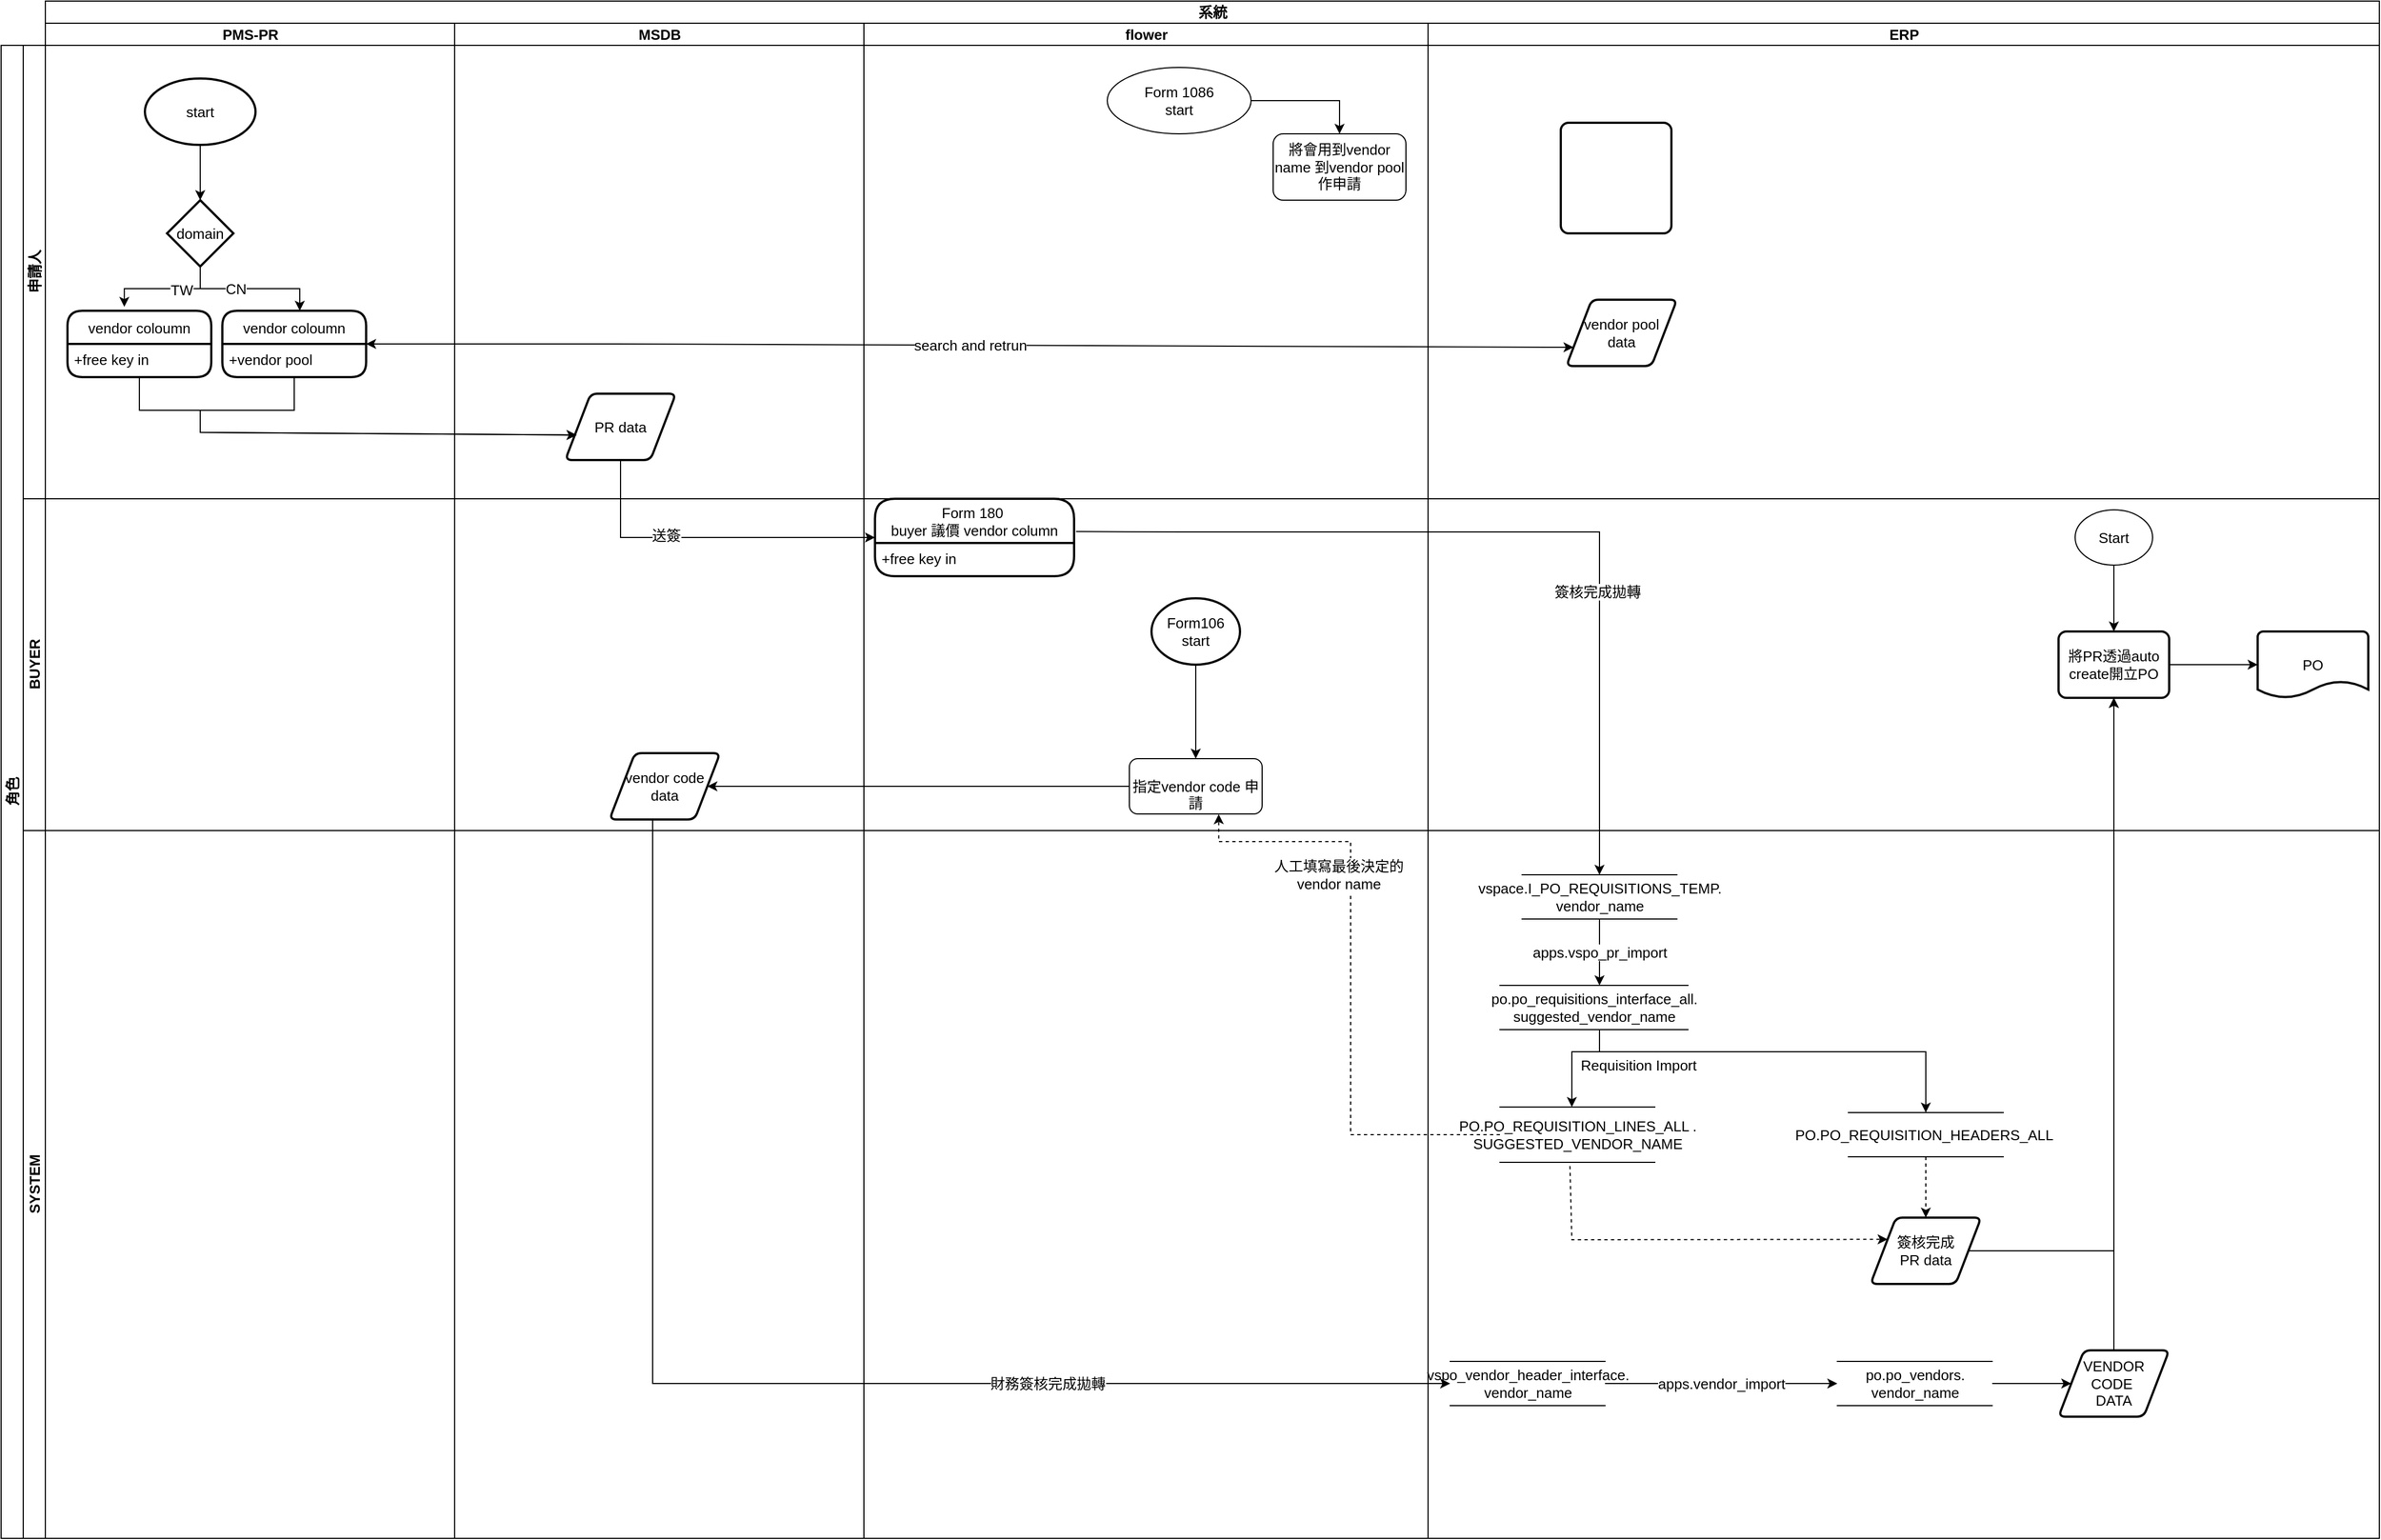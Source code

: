 <mxfile version="20.8.13" type="github" pages="2">
  <diagram name="泳道" id="74e2e168-ea6b-b213-b513-2b3c1d86103e">
    <mxGraphModel dx="1147" dy="611" grid="1" gridSize="10" guides="1" tooltips="1" connect="1" arrows="1" fold="1" page="1" pageScale="1" pageWidth="1100" pageHeight="850" background="none" math="0" shadow="0">
      <root>
        <mxCell id="0" />
        <mxCell id="1" parent="0" />
        <mxCell id="77e6c97f196da883-1" value="系統" style="swimlane;html=1;childLayout=stackLayout;startSize=20;rounded=0;shadow=0;labelBackgroundColor=none;strokeWidth=1;fontFamily=Verdana;fontSize=13;align=center;" parent="1" vertex="1">
          <mxGeometry x="70" y="40" width="2110" height="1390" as="geometry" />
        </mxCell>
        <mxCell id="77e6c97f196da883-2" value="PMS-PR" style="swimlane;html=1;startSize=20;fontSize=13;" parent="77e6c97f196da883-1" vertex="1">
          <mxGeometry y="20" width="370" height="1370" as="geometry" />
        </mxCell>
        <mxCell id="l3MCz5efM6AO9_rTB8cb-34" value="" style="edgeStyle=orthogonalEdgeStyle;rounded=0;orthogonalLoop=1;jettySize=auto;html=1;fontSize=13;" parent="77e6c97f196da883-2" source="l3MCz5efM6AO9_rTB8cb-28" target="l3MCz5efM6AO9_rTB8cb-31" edge="1">
          <mxGeometry relative="1" as="geometry" />
        </mxCell>
        <mxCell id="l3MCz5efM6AO9_rTB8cb-28" value="start" style="strokeWidth=2;html=1;shape=mxgraph.flowchart.start_1;whiteSpace=wrap;fontSize=13;" parent="77e6c97f196da883-2" vertex="1">
          <mxGeometry x="90" y="50" width="100" height="60" as="geometry" />
        </mxCell>
        <mxCell id="l3MCz5efM6AO9_rTB8cb-31" value="domain" style="strokeWidth=2;html=1;shape=mxgraph.flowchart.decision;whiteSpace=wrap;fontSize=13;" parent="77e6c97f196da883-2" vertex="1">
          <mxGeometry x="110" y="160" width="60" height="60" as="geometry" />
        </mxCell>
        <mxCell id="l3MCz5efM6AO9_rTB8cb-37" value="" style="endArrow=classic;html=1;rounded=0;exitX=0.5;exitY=1;exitDx=0;exitDy=0;exitPerimeter=0;fontSize=13;" parent="77e6c97f196da883-2" source="l3MCz5efM6AO9_rTB8cb-31" edge="1">
          <mxGeometry width="50" height="50" relative="1" as="geometry">
            <mxPoint x="640" y="330" as="sourcePoint" />
            <mxPoint x="230" y="260" as="targetPoint" />
            <Array as="points">
              <mxPoint x="140" y="240" />
              <mxPoint x="230" y="240" />
            </Array>
          </mxGeometry>
        </mxCell>
        <mxCell id="l3MCz5efM6AO9_rTB8cb-38" value="CN" style="edgeLabel;html=1;align=center;verticalAlign=middle;resizable=0;points=[];fontSize=13;" parent="l3MCz5efM6AO9_rTB8cb-37" vertex="1" connectable="0">
          <mxGeometry x="-0.2" relative="1" as="geometry">
            <mxPoint as="offset" />
          </mxGeometry>
        </mxCell>
        <mxCell id="77e6c97f196da883-3" value="MSDB" style="swimlane;html=1;startSize=20;fontSize=13;" parent="77e6c97f196da883-1" vertex="1">
          <mxGeometry x="370" y="20" width="370" height="1370" as="geometry" />
        </mxCell>
        <mxCell id="77e6c97f196da883-5" value="flower" style="swimlane;html=1;startSize=20;fontSize=13;" parent="77e6c97f196da883-1" vertex="1">
          <mxGeometry x="740" y="20" width="510" height="1370" as="geometry" />
        </mxCell>
        <mxCell id="l3MCz5efM6AO9_rTB8cb-53" value="角色" style="swimlane;childLayout=stackLayout;resizeParent=1;resizeParentMax=0;horizontal=0;startSize=20;horizontalStack=0;html=1;fontSize=13;" parent="1" vertex="1">
          <mxGeometry x="30" y="80" width="2150" height="1350" as="geometry" />
        </mxCell>
        <mxCell id="l3MCz5efM6AO9_rTB8cb-54" value="申請人" style="swimlane;startSize=20;horizontal=0;html=1;fontSize=13;" parent="l3MCz5efM6AO9_rTB8cb-53" vertex="1">
          <mxGeometry x="20" width="2130" height="410" as="geometry" />
        </mxCell>
        <mxCell id="l3MCz5efM6AO9_rTB8cb-59" value="vendor coloumn" style="swimlane;childLayout=stackLayout;horizontal=1;startSize=30;horizontalStack=0;rounded=1;fontSize=13;fontStyle=0;strokeWidth=2;resizeParent=0;resizeLast=1;shadow=0;dashed=0;align=center;" parent="l3MCz5efM6AO9_rTB8cb-54" vertex="1">
          <mxGeometry x="40" y="240" width="130" height="60" as="geometry" />
        </mxCell>
        <mxCell id="l3MCz5efM6AO9_rTB8cb-60" value="+free key in" style="align=left;strokeColor=none;fillColor=none;spacingLeft=4;fontSize=13;verticalAlign=top;resizable=0;rotatable=0;part=1;" parent="l3MCz5efM6AO9_rTB8cb-59" vertex="1">
          <mxGeometry y="30" width="130" height="30" as="geometry" />
        </mxCell>
        <mxCell id="l3MCz5efM6AO9_rTB8cb-62" value="vendor coloumn" style="swimlane;childLayout=stackLayout;horizontal=1;startSize=30;horizontalStack=0;rounded=1;fontSize=13;fontStyle=0;strokeWidth=2;resizeParent=0;resizeLast=1;shadow=0;dashed=0;align=center;" parent="l3MCz5efM6AO9_rTB8cb-54" vertex="1">
          <mxGeometry x="180" y="240" width="130" height="60" as="geometry">
            <mxRectangle x="180" y="240" width="140" height="30" as="alternateBounds" />
          </mxGeometry>
        </mxCell>
        <mxCell id="l3MCz5efM6AO9_rTB8cb-63" value="+vendor pool" style="align=left;strokeColor=none;fillColor=none;spacingLeft=4;fontSize=13;verticalAlign=top;resizable=0;rotatable=0;part=1;" parent="l3MCz5efM6AO9_rTB8cb-62" vertex="1">
          <mxGeometry y="30" width="130" height="30" as="geometry" />
        </mxCell>
        <mxCell id="qAhWlhqfdEPMAs1lIDXD-102" value="Form 1086&lt;br style=&quot;font-size: 13px;&quot;&gt;start" style="ellipse;whiteSpace=wrap;html=1;fontSize=13;" vertex="1" parent="l3MCz5efM6AO9_rTB8cb-54">
          <mxGeometry x="980" y="20" width="130" height="60" as="geometry" />
        </mxCell>
        <mxCell id="qAhWlhqfdEPMAs1lIDXD-111" value="" style="endArrow=classic;html=1;rounded=0;fontSize=13;" edge="1" parent="l3MCz5efM6AO9_rTB8cb-54" source="qAhWlhqfdEPMAs1lIDXD-102" target="qAhWlhqfdEPMAs1lIDXD-115">
          <mxGeometry width="50" height="50" relative="1" as="geometry">
            <mxPoint x="1180" y="60" as="sourcePoint" />
            <mxPoint x="870" y="90" as="targetPoint" />
            <Array as="points">
              <mxPoint x="1190" y="50" />
            </Array>
          </mxGeometry>
        </mxCell>
        <mxCell id="l3MCz5efM6AO9_rTB8cb-18" value="PR data" style="shape=parallelogram;html=1;strokeWidth=2;perimeter=parallelogramPerimeter;whiteSpace=wrap;rounded=1;arcSize=12;size=0.23;fontSize=13;" parent="l3MCz5efM6AO9_rTB8cb-54" vertex="1">
          <mxGeometry x="490" y="315" width="100" height="60" as="geometry" />
        </mxCell>
        <mxCell id="l3MCz5efM6AO9_rTB8cb-19" value="" style="endArrow=classic;html=1;rounded=0;exitX=0.5;exitY=1;exitDx=0;exitDy=0;entryX=0.103;entryY=0.623;entryDx=0;entryDy=0;entryPerimeter=0;fontSize=13;" parent="l3MCz5efM6AO9_rTB8cb-54" source="l3MCz5efM6AO9_rTB8cb-60" target="l3MCz5efM6AO9_rTB8cb-18" edge="1">
          <mxGeometry width="50" height="50" relative="1" as="geometry">
            <mxPoint x="80" y="340" as="sourcePoint" />
            <mxPoint x="470" y="350" as="targetPoint" />
            <Array as="points">
              <mxPoint x="105" y="330" />
              <mxPoint x="160" y="330" />
              <mxPoint x="160" y="350" />
            </Array>
          </mxGeometry>
        </mxCell>
        <mxCell id="l3MCz5efM6AO9_rTB8cb-20" value="" style="endArrow=classic;html=1;rounded=0;exitX=0.5;exitY=1;exitDx=0;exitDy=0;entryX=0.103;entryY=0.623;entryDx=0;entryDy=0;entryPerimeter=0;fontSize=13;" parent="l3MCz5efM6AO9_rTB8cb-54" source="l3MCz5efM6AO9_rTB8cb-63" target="l3MCz5efM6AO9_rTB8cb-18" edge="1">
          <mxGeometry width="50" height="50" relative="1" as="geometry">
            <mxPoint x="270" y="320" as="sourcePoint" />
            <mxPoint x="470" y="350" as="targetPoint" />
            <Array as="points">
              <mxPoint x="245" y="330" />
              <mxPoint x="160" y="330" />
              <mxPoint x="160" y="350" />
            </Array>
          </mxGeometry>
        </mxCell>
        <mxCell id="qAhWlhqfdEPMAs1lIDXD-115" value="將會用到vendor name 到vendor pool作申請" style="rounded=1;whiteSpace=wrap;html=1;fontSize=13;" vertex="1" parent="l3MCz5efM6AO9_rTB8cb-54">
          <mxGeometry x="1130" y="80" width="120" height="60" as="geometry" />
        </mxCell>
        <mxCell id="l3MCz5efM6AO9_rTB8cb-55" value="BUYER" style="swimlane;startSize=20;horizontal=0;html=1;fontSize=13;" parent="l3MCz5efM6AO9_rTB8cb-53" vertex="1">
          <mxGeometry x="20" y="410" width="2130" height="300" as="geometry" />
        </mxCell>
        <mxCell id="l3MCz5efM6AO9_rTB8cb-69" value="Form 180 &#xa;buyer 議價 vendor column" style="swimlane;childLayout=stackLayout;horizontal=1;startSize=40;horizontalStack=0;rounded=1;fontSize=13;fontStyle=0;strokeWidth=2;resizeParent=0;resizeLast=1;shadow=0;dashed=0;align=center;" parent="l3MCz5efM6AO9_rTB8cb-55" vertex="1">
          <mxGeometry x="770" width="180" height="70" as="geometry" />
        </mxCell>
        <mxCell id="l3MCz5efM6AO9_rTB8cb-70" value="+free key in" style="align=left;strokeColor=none;fillColor=none;spacingLeft=4;fontSize=13;verticalAlign=top;resizable=0;rotatable=0;part=1;" parent="l3MCz5efM6AO9_rTB8cb-69" vertex="1">
          <mxGeometry y="40" width="180" height="30" as="geometry" />
        </mxCell>
        <mxCell id="qAhWlhqfdEPMAs1lIDXD-21" value="Form106&lt;br style=&quot;font-size: 13px;&quot;&gt;start" style="strokeWidth=2;html=1;shape=mxgraph.flowchart.start_1;whiteSpace=wrap;fontSize=13;" vertex="1" parent="l3MCz5efM6AO9_rTB8cb-55">
          <mxGeometry x="1020" y="90" width="80" height="60" as="geometry" />
        </mxCell>
        <mxCell id="qAhWlhqfdEPMAs1lIDXD-30" value="&lt;br style=&quot;font-size: 13px;&quot;&gt;指定vendor code 申請" style="rounded=1;whiteSpace=wrap;html=1;fontSize=13;" vertex="1" parent="l3MCz5efM6AO9_rTB8cb-55">
          <mxGeometry x="1000" y="235" width="120" height="50" as="geometry" />
        </mxCell>
        <mxCell id="qAhWlhqfdEPMAs1lIDXD-31" value="" style="edgeStyle=orthogonalEdgeStyle;rounded=0;orthogonalLoop=1;jettySize=auto;html=1;fontSize=13;" edge="1" parent="l3MCz5efM6AO9_rTB8cb-55" source="qAhWlhqfdEPMAs1lIDXD-21" target="qAhWlhqfdEPMAs1lIDXD-30">
          <mxGeometry relative="1" as="geometry" />
        </mxCell>
        <mxCell id="qAhWlhqfdEPMAs1lIDXD-122" value="vendor code&lt;br style=&quot;font-size: 13px;&quot;&gt;data" style="shape=parallelogram;html=1;strokeWidth=2;perimeter=parallelogramPerimeter;whiteSpace=wrap;rounded=1;arcSize=12;size=0.23;fontSize=13;" vertex="1" parent="l3MCz5efM6AO9_rTB8cb-55">
          <mxGeometry x="530" y="230" width="100" height="60" as="geometry" />
        </mxCell>
        <mxCell id="qAhWlhqfdEPMAs1lIDXD-123" value="" style="edgeStyle=orthogonalEdgeStyle;rounded=0;orthogonalLoop=1;jettySize=auto;html=1;exitX=0;exitY=0.5;exitDx=0;exitDy=0;fontSize=13;" edge="1" parent="l3MCz5efM6AO9_rTB8cb-55" source="qAhWlhqfdEPMAs1lIDXD-30" target="qAhWlhqfdEPMAs1lIDXD-122">
          <mxGeometry relative="1" as="geometry">
            <mxPoint x="780" y="230.0" as="sourcePoint" />
            <mxPoint x="780" y="290" as="targetPoint" />
          </mxGeometry>
        </mxCell>
        <mxCell id="l3MCz5efM6AO9_rTB8cb-56" value="SYSTEM&lt;br style=&quot;font-size: 13px;&quot;&gt;" style="swimlane;startSize=20;horizontal=0;html=1;fontSize=13;" parent="l3MCz5efM6AO9_rTB8cb-53" vertex="1">
          <mxGeometry x="20" y="710" width="2130" height="640" as="geometry" />
        </mxCell>
        <mxCell id="l3MCz5efM6AO9_rTB8cb-21" value="" style="endArrow=classic;html=1;rounded=0;fontSize=13;" parent="l3MCz5efM6AO9_rTB8cb-53" source="l3MCz5efM6AO9_rTB8cb-18" target="l3MCz5efM6AO9_rTB8cb-69" edge="1">
          <mxGeometry width="50" height="50" relative="1" as="geometry">
            <mxPoint x="170" y="410" as="sourcePoint" />
            <mxPoint x="450.0" y="440" as="targetPoint" />
            <Array as="points">
              <mxPoint x="560" y="445" />
            </Array>
          </mxGeometry>
        </mxCell>
        <mxCell id="l3MCz5efM6AO9_rTB8cb-40" value="送簽" style="edgeLabel;html=1;align=center;verticalAlign=middle;resizable=0;points=[];fontSize=13;" parent="l3MCz5efM6AO9_rTB8cb-21" vertex="1" connectable="0">
          <mxGeometry x="-0.27" y="2" relative="1" as="geometry">
            <mxPoint x="1" as="offset" />
          </mxGeometry>
        </mxCell>
        <mxCell id="l3MCz5efM6AO9_rTB8cb-36" value="" style="edgeStyle=orthogonalEdgeStyle;rounded=0;orthogonalLoop=1;jettySize=auto;html=1;entryX=0.395;entryY=-0.059;entryDx=0;entryDy=0;entryPerimeter=0;fontSize=13;" parent="1" source="l3MCz5efM6AO9_rTB8cb-31" target="l3MCz5efM6AO9_rTB8cb-59" edge="1">
          <mxGeometry relative="1" as="geometry">
            <mxPoint x="140.034" y="320.0" as="targetPoint" />
          </mxGeometry>
        </mxCell>
        <mxCell id="l3MCz5efM6AO9_rTB8cb-39" value="TW" style="edgeLabel;html=1;align=center;verticalAlign=middle;resizable=0;points=[];fontSize=13;" parent="l3MCz5efM6AO9_rTB8cb-36" vertex="1" connectable="0">
          <mxGeometry x="-0.291" y="1" relative="1" as="geometry">
            <mxPoint as="offset" />
          </mxGeometry>
        </mxCell>
        <mxCell id="qAhWlhqfdEPMAs1lIDXD-113" value="ERP" style="swimlane;html=1;startSize=20;fontSize=13;" vertex="1" parent="1">
          <mxGeometry x="1320" y="60" width="860" height="1370" as="geometry" />
        </mxCell>
        <mxCell id="qAhWlhqfdEPMAs1lIDXD-49" value="vspace.I_PO_REQUISITIONS_TEMP.&lt;br style=&quot;padding: 0px; margin: 0px; font-size: 13px;&quot;&gt;&lt;span style=&quot;font-size: 13px;&quot;&gt;vendor_name&lt;/span&gt;" style="html=1;dashed=0;whitespace=wrap;shape=partialRectangle;right=0;left=0;fontSize=13;" vertex="1" parent="qAhWlhqfdEPMAs1lIDXD-113">
          <mxGeometry x="85" y="770" width="140" height="40" as="geometry" />
        </mxCell>
        <mxCell id="qAhWlhqfdEPMAs1lIDXD-50" value="po.po_requisitions_interface_all.&lt;br style=&quot;padding: 0px; margin: 0px; font-size: 13px;&quot;&gt;&lt;span style=&quot;font-size: 13px;&quot;&gt;suggested_vendor_name&lt;/span&gt;" style="html=1;dashed=0;whitespace=wrap;shape=partialRectangle;right=0;left=0;fontSize=13;" vertex="1" parent="qAhWlhqfdEPMAs1lIDXD-113">
          <mxGeometry x="65" y="870" width="170" height="40" as="geometry" />
        </mxCell>
        <mxCell id="qAhWlhqfdEPMAs1lIDXD-52" value="apps.vspo_pr_import" style="edgeStyle=orthogonalEdgeStyle;rounded=0;orthogonalLoop=1;jettySize=auto;html=1;fontSize=13;" edge="1" parent="qAhWlhqfdEPMAs1lIDXD-113" source="qAhWlhqfdEPMAs1lIDXD-49" target="qAhWlhqfdEPMAs1lIDXD-50">
          <mxGeometry relative="1" as="geometry">
            <Array as="points">
              <mxPoint x="155" y="850" />
              <mxPoint x="155" y="850" />
            </Array>
          </mxGeometry>
        </mxCell>
        <mxCell id="qAhWlhqfdEPMAs1lIDXD-51" value="PO.PO_REQUISITION_LINES_ALL .&lt;br style=&quot;font-size: 13px;&quot;&gt;SUGGESTED_VENDOR_NAME" style="html=1;dashed=0;whitespace=wrap;shape=partialRectangle;right=0;left=0;fontSize=13;" vertex="1" parent="qAhWlhqfdEPMAs1lIDXD-113">
          <mxGeometry x="65" y="980" width="140" height="50" as="geometry" />
        </mxCell>
        <mxCell id="qAhWlhqfdEPMAs1lIDXD-88" value="" style="edgeStyle=orthogonalEdgeStyle;rounded=0;orthogonalLoop=1;jettySize=auto;html=1;fontSize=13;" edge="1" parent="qAhWlhqfdEPMAs1lIDXD-113" source="qAhWlhqfdEPMAs1lIDXD-50" target="qAhWlhqfdEPMAs1lIDXD-51">
          <mxGeometry relative="1" as="geometry">
            <Array as="points">
              <mxPoint x="155" y="930" />
              <mxPoint x="130" y="930" />
            </Array>
          </mxGeometry>
        </mxCell>
        <mxCell id="qAhWlhqfdEPMAs1lIDXD-94" value="Requisition Import" style="edgeLabel;html=1;align=center;verticalAlign=middle;resizable=0;points=[];fontSize=13;" vertex="1" connectable="0" parent="qAhWlhqfdEPMAs1lIDXD-88">
          <mxGeometry x="-0.022" relative="1" as="geometry">
            <mxPoint x="60" y="10" as="offset" />
          </mxGeometry>
        </mxCell>
        <mxCell id="qAhWlhqfdEPMAs1lIDXD-61" style="edgeStyle=orthogonalEdgeStyle;rounded=0;orthogonalLoop=1;jettySize=auto;html=1;entryX=1;entryY=0.5;entryDx=0;entryDy=0;entryPerimeter=0;fontSize=13;" edge="1" parent="qAhWlhqfdEPMAs1lIDXD-113">
          <mxGeometry relative="1" as="geometry">
            <mxPoint x="155" y="1120" as="sourcePoint" />
            <mxPoint x="155" y="1120" as="targetPoint" />
          </mxGeometry>
        </mxCell>
        <mxCell id="qAhWlhqfdEPMAs1lIDXD-68" value="vspo_vendor_header_interface.&lt;br style=&quot;font-size: 13px;&quot;&gt;vendor_name" style="html=1;dashed=0;whitespace=wrap;shape=partialRectangle;right=0;left=0;fontSize=13;" vertex="1" parent="qAhWlhqfdEPMAs1lIDXD-113">
          <mxGeometry x="20" y="1210" width="140" height="40" as="geometry" />
        </mxCell>
        <mxCell id="qAhWlhqfdEPMAs1lIDXD-73" value="po.po_vendors.&lt;br style=&quot;font-size: 13px;&quot;&gt;vendor_name" style="html=1;dashed=0;whitespace=wrap;shape=partialRectangle;right=0;left=0;fontSize=13;" vertex="1" parent="qAhWlhqfdEPMAs1lIDXD-113">
          <mxGeometry x="370" y="1210" width="140" height="40" as="geometry" />
        </mxCell>
        <mxCell id="qAhWlhqfdEPMAs1lIDXD-74" value="apps.vendor_import" style="edgeStyle=orthogonalEdgeStyle;rounded=0;orthogonalLoop=1;jettySize=auto;html=1;fontSize=13;" edge="1" parent="qAhWlhqfdEPMAs1lIDXD-113" source="qAhWlhqfdEPMAs1lIDXD-68" target="qAhWlhqfdEPMAs1lIDXD-73">
          <mxGeometry relative="1" as="geometry" />
        </mxCell>
        <mxCell id="qAhWlhqfdEPMAs1lIDXD-85" value="PO.PO_REQUISITION_HEADERS_ALL&amp;nbsp;" style="html=1;dashed=0;whitespace=wrap;shape=partialRectangle;right=0;left=0;fontSize=13;" vertex="1" parent="qAhWlhqfdEPMAs1lIDXD-113">
          <mxGeometry x="380" y="985" width="140" height="40" as="geometry" />
        </mxCell>
        <mxCell id="qAhWlhqfdEPMAs1lIDXD-89" value="" style="edgeStyle=orthogonalEdgeStyle;rounded=0;orthogonalLoop=1;jettySize=auto;html=1;entryX=0.5;entryY=0;entryDx=0;entryDy=0;exitX=0.5;exitY=1;exitDx=0;exitDy=0;fontSize=13;" edge="1" parent="qAhWlhqfdEPMAs1lIDXD-113" source="qAhWlhqfdEPMAs1lIDXD-50" target="qAhWlhqfdEPMAs1lIDXD-85">
          <mxGeometry relative="1" as="geometry">
            <mxPoint x="160.0" y="920" as="sourcePoint" />
            <mxPoint x="164.957" y="990" as="targetPoint" />
            <Array as="points">
              <mxPoint x="155" y="910" />
              <mxPoint x="155" y="930" />
              <mxPoint x="450" y="930" />
            </Array>
          </mxGeometry>
        </mxCell>
        <mxCell id="qAhWlhqfdEPMAs1lIDXD-129" value="Start" style="ellipse;whiteSpace=wrap;html=1;fontSize=13;" vertex="1" parent="qAhWlhqfdEPMAs1lIDXD-113">
          <mxGeometry x="585" y="440" width="70" height="50" as="geometry" />
        </mxCell>
        <mxCell id="qAhWlhqfdEPMAs1lIDXD-134" value="簽核完成&lt;br&gt;PR data" style="shape=parallelogram;html=1;strokeWidth=2;perimeter=parallelogramPerimeter;whiteSpace=wrap;rounded=1;arcSize=12;size=0.23;fontSize=13;" vertex="1" parent="qAhWlhqfdEPMAs1lIDXD-113">
          <mxGeometry x="400" y="1080" width="100" height="60" as="geometry" />
        </mxCell>
        <mxCell id="qAhWlhqfdEPMAs1lIDXD-135" value="" style="endArrow=classic;html=1;rounded=0;dashed=1;fontSize=13;exitX=0.452;exitY=1.067;exitDx=0;exitDy=0;exitPerimeter=0;entryX=0;entryY=0.25;entryDx=0;entryDy=0;" edge="1" parent="qAhWlhqfdEPMAs1lIDXD-113" source="qAhWlhqfdEPMAs1lIDXD-51" target="qAhWlhqfdEPMAs1lIDXD-134">
          <mxGeometry width="50" height="50" relative="1" as="geometry">
            <mxPoint x="340" y="860" as="sourcePoint" />
            <mxPoint x="390" y="810" as="targetPoint" />
            <Array as="points">
              <mxPoint x="130" y="1100" />
            </Array>
          </mxGeometry>
        </mxCell>
        <mxCell id="qAhWlhqfdEPMAs1lIDXD-136" value="" style="endArrow=classic;html=1;rounded=0;dashed=1;fontSize=13;exitX=0.5;exitY=1;exitDx=0;exitDy=0;entryX=0.5;entryY=0;entryDx=0;entryDy=0;" edge="1" parent="qAhWlhqfdEPMAs1lIDXD-113" source="qAhWlhqfdEPMAs1lIDXD-85" target="qAhWlhqfdEPMAs1lIDXD-134">
          <mxGeometry width="50" height="50" relative="1" as="geometry">
            <mxPoint x="138.28" y="1043.35" as="sourcePoint" />
            <mxPoint x="440" y="1090" as="targetPoint" />
          </mxGeometry>
        </mxCell>
        <mxCell id="qAhWlhqfdEPMAs1lIDXD-138" value="將PR透過auto create開立PO" style="rounded=1;whiteSpace=wrap;html=1;absoluteArcSize=1;arcSize=14;strokeWidth=2;fontSize=13;" vertex="1" parent="qAhWlhqfdEPMAs1lIDXD-113">
          <mxGeometry x="570" y="550" width="100" height="60" as="geometry" />
        </mxCell>
        <mxCell id="qAhWlhqfdEPMAs1lIDXD-139" value="" style="endArrow=classic;html=1;rounded=0;fontSize=13;exitX=1;exitY=0.5;exitDx=0;exitDy=0;entryX=0.5;entryY=1;entryDx=0;entryDy=0;" edge="1" parent="qAhWlhqfdEPMAs1lIDXD-113" source="qAhWlhqfdEPMAs1lIDXD-134" target="qAhWlhqfdEPMAs1lIDXD-138">
          <mxGeometry width="50" height="50" relative="1" as="geometry">
            <mxPoint x="340" y="860" as="sourcePoint" />
            <mxPoint x="390" y="810" as="targetPoint" />
            <Array as="points">
              <mxPoint x="620" y="1110" />
            </Array>
          </mxGeometry>
        </mxCell>
        <mxCell id="qAhWlhqfdEPMAs1lIDXD-140" value="" style="endArrow=classic;html=1;rounded=0;fontSize=13;exitX=0.5;exitY=1;exitDx=0;exitDy=0;" edge="1" parent="qAhWlhqfdEPMAs1lIDXD-113" source="qAhWlhqfdEPMAs1lIDXD-129" target="qAhWlhqfdEPMAs1lIDXD-138">
          <mxGeometry width="50" height="50" relative="1" as="geometry">
            <mxPoint x="340" y="740" as="sourcePoint" />
            <mxPoint x="390" y="690" as="targetPoint" />
          </mxGeometry>
        </mxCell>
        <mxCell id="qAhWlhqfdEPMAs1lIDXD-141" value="VENDOR CODE&amp;nbsp;&lt;br&gt;DATA" style="shape=parallelogram;html=1;strokeWidth=2;perimeter=parallelogramPerimeter;whiteSpace=wrap;rounded=1;arcSize=12;size=0.23;fontSize=13;" vertex="1" parent="qAhWlhqfdEPMAs1lIDXD-113">
          <mxGeometry x="570" y="1200" width="100" height="60" as="geometry" />
        </mxCell>
        <mxCell id="qAhWlhqfdEPMAs1lIDXD-142" value="" style="endArrow=classic;html=1;rounded=0;fontSize=13;exitX=1;exitY=0.5;exitDx=0;exitDy=0;" edge="1" parent="qAhWlhqfdEPMAs1lIDXD-113" source="qAhWlhqfdEPMAs1lIDXD-73" target="qAhWlhqfdEPMAs1lIDXD-141">
          <mxGeometry width="50" height="50" relative="1" as="geometry">
            <mxPoint x="380" y="1210" as="sourcePoint" />
            <mxPoint x="430" y="1160" as="targetPoint" />
          </mxGeometry>
        </mxCell>
        <mxCell id="qAhWlhqfdEPMAs1lIDXD-144" value="PO" style="strokeWidth=2;html=1;shape=mxgraph.flowchart.document2;whiteSpace=wrap;size=0.25;fontSize=13;" vertex="1" parent="qAhWlhqfdEPMAs1lIDXD-113">
          <mxGeometry x="750" y="550" width="100" height="60" as="geometry" />
        </mxCell>
        <mxCell id="qAhWlhqfdEPMAs1lIDXD-145" value="" style="endArrow=classic;html=1;rounded=0;fontSize=13;exitX=1;exitY=0.5;exitDx=0;exitDy=0;entryX=0;entryY=0.5;entryDx=0;entryDy=0;entryPerimeter=0;" edge="1" parent="qAhWlhqfdEPMAs1lIDXD-113" source="qAhWlhqfdEPMAs1lIDXD-138" target="qAhWlhqfdEPMAs1lIDXD-144">
          <mxGeometry width="50" height="50" relative="1" as="geometry">
            <mxPoint x="700" y="700" as="sourcePoint" />
            <mxPoint x="750" y="650" as="targetPoint" />
          </mxGeometry>
        </mxCell>
        <mxCell id="qAhWlhqfdEPMAs1lIDXD-105" value="vendor pool&lt;br style=&quot;font-size: 13px;&quot;&gt;data" style="shape=parallelogram;html=1;strokeWidth=2;perimeter=parallelogramPerimeter;whiteSpace=wrap;rounded=1;arcSize=12;size=0.23;fontSize=13;" vertex="1" parent="qAhWlhqfdEPMAs1lIDXD-113">
          <mxGeometry x="125" y="250" width="100" height="60" as="geometry" />
        </mxCell>
        <mxCell id="OIIZnQEeDxHb7drFmbfg-2" value="" style="rounded=1;whiteSpace=wrap;html=1;absoluteArcSize=1;arcSize=14;strokeWidth=2;fontSize=13;" vertex="1" parent="qAhWlhqfdEPMAs1lIDXD-113">
          <mxGeometry x="120" y="90" width="100" height="100" as="geometry" />
        </mxCell>
        <mxCell id="l3MCz5efM6AO9_rTB8cb-72" value="" style="endArrow=classic;html=1;rounded=0;exitX=1.01;exitY=0.424;exitDx=0;exitDy=0;exitPerimeter=0;fontSize=13;" parent="1" source="l3MCz5efM6AO9_rTB8cb-69" target="qAhWlhqfdEPMAs1lIDXD-49" edge="1">
          <mxGeometry width="50" height="50" relative="1" as="geometry">
            <mxPoint x="940" y="720" as="sourcePoint" />
            <mxPoint x="960" y="800" as="targetPoint" />
            <Array as="points">
              <mxPoint x="1100" y="520" />
              <mxPoint x="1475" y="520" />
            </Array>
          </mxGeometry>
        </mxCell>
        <mxCell id="l3MCz5efM6AO9_rTB8cb-73" value="簽核完成拋轉" style="edgeLabel;html=1;align=center;verticalAlign=middle;resizable=0;points=[];fontSize=13;" parent="l3MCz5efM6AO9_rTB8cb-72" vertex="1" connectable="0">
          <mxGeometry x="0.346" y="-2" relative="1" as="geometry">
            <mxPoint as="offset" />
          </mxGeometry>
        </mxCell>
        <mxCell id="qAhWlhqfdEPMAs1lIDXD-65" value="" style="edgeStyle=orthogonalEdgeStyle;rounded=0;orthogonalLoop=1;jettySize=auto;html=1;exitX=0;exitY=0.5;exitDx=0;exitDy=0;entryX=0.673;entryY=1.004;entryDx=0;entryDy=0;entryPerimeter=0;dashed=1;fontSize=13;" edge="1" parent="1" source="qAhWlhqfdEPMAs1lIDXD-51" target="qAhWlhqfdEPMAs1lIDXD-30">
          <mxGeometry relative="1" as="geometry">
            <mxPoint x="1100" y="970" as="sourcePoint" />
            <mxPoint x="650" y="1070" as="targetPoint" />
            <Array as="points">
              <mxPoint x="1250" y="1065" />
              <mxPoint x="1250" y="800" />
              <mxPoint x="1131" y="800" />
            </Array>
          </mxGeometry>
        </mxCell>
        <mxCell id="qAhWlhqfdEPMAs1lIDXD-72" value="人工填寫最後決定的&lt;br&gt;vendor name" style="edgeLabel;html=1;align=center;verticalAlign=middle;resizable=0;points=[];fontSize=13;" vertex="1" connectable="0" parent="qAhWlhqfdEPMAs1lIDXD-65">
          <mxGeometry x="-0.407" y="-1" relative="1" as="geometry">
            <mxPoint x="-12" y="-209" as="offset" />
          </mxGeometry>
        </mxCell>
        <mxCell id="qAhWlhqfdEPMAs1lIDXD-66" value="" style="endArrow=classic;html=1;rounded=0;exitX=0.39;exitY=0.983;exitDx=0;exitDy=0;exitPerimeter=0;fontSize=13;" edge="1" parent="1" source="qAhWlhqfdEPMAs1lIDXD-122" target="qAhWlhqfdEPMAs1lIDXD-68">
          <mxGeometry width="50" height="50" relative="1" as="geometry">
            <mxPoint x="1270" y="785" as="sourcePoint" />
            <mxPoint x="1090" y="1130" as="targetPoint" />
            <Array as="points">
              <mxPoint x="619" y="1290" />
            </Array>
          </mxGeometry>
        </mxCell>
        <mxCell id="qAhWlhqfdEPMAs1lIDXD-67" value="財務簽核完成拋轉" style="edgeLabel;html=1;align=center;verticalAlign=middle;resizable=0;points=[];fontSize=13;" vertex="1" connectable="0" parent="qAhWlhqfdEPMAs1lIDXD-66">
          <mxGeometry x="0.346" y="-2" relative="1" as="geometry">
            <mxPoint x="39" y="-2" as="offset" />
          </mxGeometry>
        </mxCell>
        <mxCell id="qAhWlhqfdEPMAs1lIDXD-143" value="" style="endArrow=classic;html=1;rounded=0;fontSize=13;exitX=0.5;exitY=0;exitDx=0;exitDy=0;" edge="1" parent="1" source="qAhWlhqfdEPMAs1lIDXD-141">
          <mxGeometry width="50" height="50" relative="1" as="geometry">
            <mxPoint x="1590" y="1090" as="sourcePoint" />
            <mxPoint x="1940" y="670" as="targetPoint" />
          </mxGeometry>
        </mxCell>
        <mxCell id="qAhWlhqfdEPMAs1lIDXD-120" value="search and retrun" style="endArrow=classic;startArrow=classic;html=1;rounded=0;exitX=1;exitY=0;exitDx=0;exitDy=0;entryX=0;entryY=0.75;entryDx=0;entryDy=0;fontSize=13;" edge="1" parent="1" source="l3MCz5efM6AO9_rTB8cb-63" target="qAhWlhqfdEPMAs1lIDXD-105">
          <mxGeometry width="50" height="50" relative="1" as="geometry">
            <mxPoint x="380" y="330" as="sourcePoint" />
            <mxPoint x="430" y="280" as="targetPoint" />
            <Array as="points">
              <mxPoint x="585" y="350" />
            </Array>
          </mxGeometry>
        </mxCell>
      </root>
    </mxGraphModel>
  </diagram>
  <diagram id="YkNo7ZrWxixw1_TDKa__" name="檢疫流程圖">
    <mxGraphModel dx="2607" dy="2558" grid="1" gridSize="10" guides="1" tooltips="1" connect="1" arrows="1" fold="1" page="1" pageScale="1" pageWidth="827" pageHeight="1169" math="0" shadow="0">
      <root>
        <mxCell id="0" />
        <mxCell id="1" parent="0" />
        <mxCell id="17AFl5Gz9omKpdx36YDK-1" value="" style="rounded=0;html=1;jettySize=auto;orthogonalLoop=1;fontSize=13;endArrow=block;endFill=0;endSize=8;strokeWidth=1;shadow=0;labelBackgroundColor=none;edgeStyle=orthogonalEdgeStyle;entryX=0;entryY=0.5;entryDx=0;entryDy=0;" edge="1" parent="1" source="17AFl5Gz9omKpdx36YDK-2" target="17AFl5Gz9omKpdx36YDK-3">
          <mxGeometry relative="1" as="geometry">
            <mxPoint x="610" y="-580" as="targetPoint" />
          </mxGeometry>
        </mxCell>
        <mxCell id="17AFl5Gz9omKpdx36YDK-2" value="FORM1086" style="rounded=1;whiteSpace=wrap;html=1;fontSize=13;glass=0;strokeWidth=1;shadow=0;" vertex="1" parent="1">
          <mxGeometry x="370" y="-690" width="120" height="40" as="geometry" />
        </mxCell>
        <mxCell id="17AFl5Gz9omKpdx36YDK-3" value="FORM180" style="rounded=1;whiteSpace=wrap;html=1;fontSize=13;glass=0;strokeWidth=1;shadow=0;" vertex="1" parent="1">
          <mxGeometry x="570" y="-620" width="120" height="40" as="geometry" />
        </mxCell>
        <mxCell id="17AFl5Gz9omKpdx36YDK-4" value="FORM106" style="rounded=1;whiteSpace=wrap;html=1;fontSize=13;glass=0;strokeWidth=1;shadow=0;" vertex="1" parent="1">
          <mxGeometry x="770" y="-620" width="120" height="40" as="geometry" />
        </mxCell>
        <mxCell id="17AFl5Gz9omKpdx36YDK-5" value="開立PR" style="rounded=1;whiteSpace=wrap;html=1;fontSize=13;glass=0;strokeWidth=1;shadow=0;" vertex="1" parent="1">
          <mxGeometry x="960" y="-620" width="120" height="40" as="geometry" />
        </mxCell>
        <mxCell id="17AFl5Gz9omKpdx36YDK-6" value="" style="rounded=0;html=1;jettySize=auto;orthogonalLoop=1;fontSize=13;endArrow=block;endFill=0;endSize=8;strokeWidth=1;shadow=0;labelBackgroundColor=none;edgeStyle=orthogonalEdgeStyle;entryX=0;entryY=0.5;entryDx=0;entryDy=0;exitX=1;exitY=0.5;exitDx=0;exitDy=0;" edge="1" parent="1" source="17AFl5Gz9omKpdx36YDK-3" target="17AFl5Gz9omKpdx36YDK-4">
          <mxGeometry relative="1" as="geometry">
            <mxPoint x="720" y="-580" as="sourcePoint" />
            <mxPoint x="790" y="-580" as="targetPoint" />
            <Array as="points">
              <mxPoint x="740" y="-600" />
              <mxPoint x="740" y="-600" />
            </Array>
          </mxGeometry>
        </mxCell>
        <mxCell id="17AFl5Gz9omKpdx36YDK-7" value="" style="rounded=0;html=1;jettySize=auto;orthogonalLoop=1;fontSize=13;endArrow=block;endFill=0;endSize=8;strokeWidth=1;shadow=0;labelBackgroundColor=none;edgeStyle=orthogonalEdgeStyle;entryX=0;entryY=0.5;entryDx=0;entryDy=0;exitX=1;exitY=0.5;exitDx=0;exitDy=0;" edge="1" parent="1" source="17AFl5Gz9omKpdx36YDK-4" target="17AFl5Gz9omKpdx36YDK-5">
          <mxGeometry relative="1" as="geometry">
            <mxPoint x="880" y="-560" as="sourcePoint" />
            <mxPoint x="960" y="-560" as="targetPoint" />
            <Array as="points">
              <mxPoint x="920" y="-600" />
              <mxPoint x="920" y="-600" />
            </Array>
          </mxGeometry>
        </mxCell>
        <mxCell id="17AFl5Gz9omKpdx36YDK-8" value="開立PO" style="rounded=1;whiteSpace=wrap;html=1;fontSize=13;glass=0;strokeWidth=1;shadow=0;" vertex="1" parent="1">
          <mxGeometry x="1150" y="-620" width="120" height="40" as="geometry" />
        </mxCell>
        <mxCell id="17AFl5Gz9omKpdx36YDK-9" value="" style="rounded=0;html=1;jettySize=auto;orthogonalLoop=1;fontSize=13;endArrow=block;endFill=0;endSize=8;strokeWidth=1;shadow=0;labelBackgroundColor=none;edgeStyle=orthogonalEdgeStyle;entryX=0;entryY=0.5;entryDx=0;entryDy=0;" edge="1" parent="1" target="17AFl5Gz9omKpdx36YDK-8">
          <mxGeometry relative="1" as="geometry">
            <mxPoint x="1080" y="-600.0" as="sourcePoint" />
            <mxPoint x="1130" y="-600" as="targetPoint" />
            <Array as="points" />
          </mxGeometry>
        </mxCell>
        <mxCell id="17AFl5Gz9omKpdx36YDK-10" value="auto create" style="edgeLabel;html=1;align=center;verticalAlign=middle;resizable=0;points=[];fontSize=13;" vertex="1" connectable="0" parent="17AFl5Gz9omKpdx36YDK-9">
          <mxGeometry x="0.304" y="-1" relative="1" as="geometry">
            <mxPoint x="-16" y="-12" as="offset" />
          </mxGeometry>
        </mxCell>
        <mxCell id="17AFl5Gz9omKpdx36YDK-11" value="CN start" style="strokeWidth=2;html=1;shape=mxgraph.flowchart.start_1;whiteSpace=wrap;fontSize=13;" vertex="1" parent="1">
          <mxGeometry x="230" y="-700" width="100" height="60" as="geometry" />
        </mxCell>
        <mxCell id="17AFl5Gz9omKpdx36YDK-12" value="" style="rounded=0;html=1;jettySize=auto;orthogonalLoop=1;fontSize=13;endArrow=block;endFill=0;endSize=8;strokeWidth=1;shadow=0;labelBackgroundColor=none;edgeStyle=orthogonalEdgeStyle;entryX=0;entryY=0.5;entryDx=0;entryDy=0;exitX=1;exitY=0.5;exitDx=0;exitDy=0;exitPerimeter=0;" edge="1" parent="1" source="17AFl5Gz9omKpdx36YDK-11" target="17AFl5Gz9omKpdx36YDK-2">
          <mxGeometry relative="1" as="geometry">
            <mxPoint x="700" y="-590.0" as="sourcePoint" />
            <mxPoint x="780" y="-590.0" as="targetPoint" />
            <Array as="points">
              <mxPoint x="350" y="-670" />
              <mxPoint x="350" y="-670" />
            </Array>
          </mxGeometry>
        </mxCell>
        <mxCell id="17AFl5Gz9omKpdx36YDK-13" value="TW start" style="strokeWidth=2;html=1;shape=mxgraph.flowchart.start_1;whiteSpace=wrap;fontSize=13;" vertex="1" parent="1">
          <mxGeometry x="360" y="-580" width="100" height="60" as="geometry" />
        </mxCell>
        <mxCell id="17AFl5Gz9omKpdx36YDK-14" value="" style="rounded=0;html=1;jettySize=auto;orthogonalLoop=1;fontSize=13;endArrow=block;endFill=0;endSize=8;strokeWidth=1;shadow=0;labelBackgroundColor=none;edgeStyle=orthogonalEdgeStyle;entryX=0;entryY=0.5;entryDx=0;entryDy=0;" edge="1" parent="1" target="17AFl5Gz9omKpdx36YDK-3">
          <mxGeometry relative="1" as="geometry">
            <mxPoint x="460" y="-550.0" as="sourcePoint" />
            <mxPoint x="530" y="-490" as="targetPoint" />
            <Array as="points">
              <mxPoint x="530" y="-550" />
              <mxPoint x="530" y="-600" />
            </Array>
          </mxGeometry>
        </mxCell>
      </root>
    </mxGraphModel>
  </diagram>
</mxfile>
